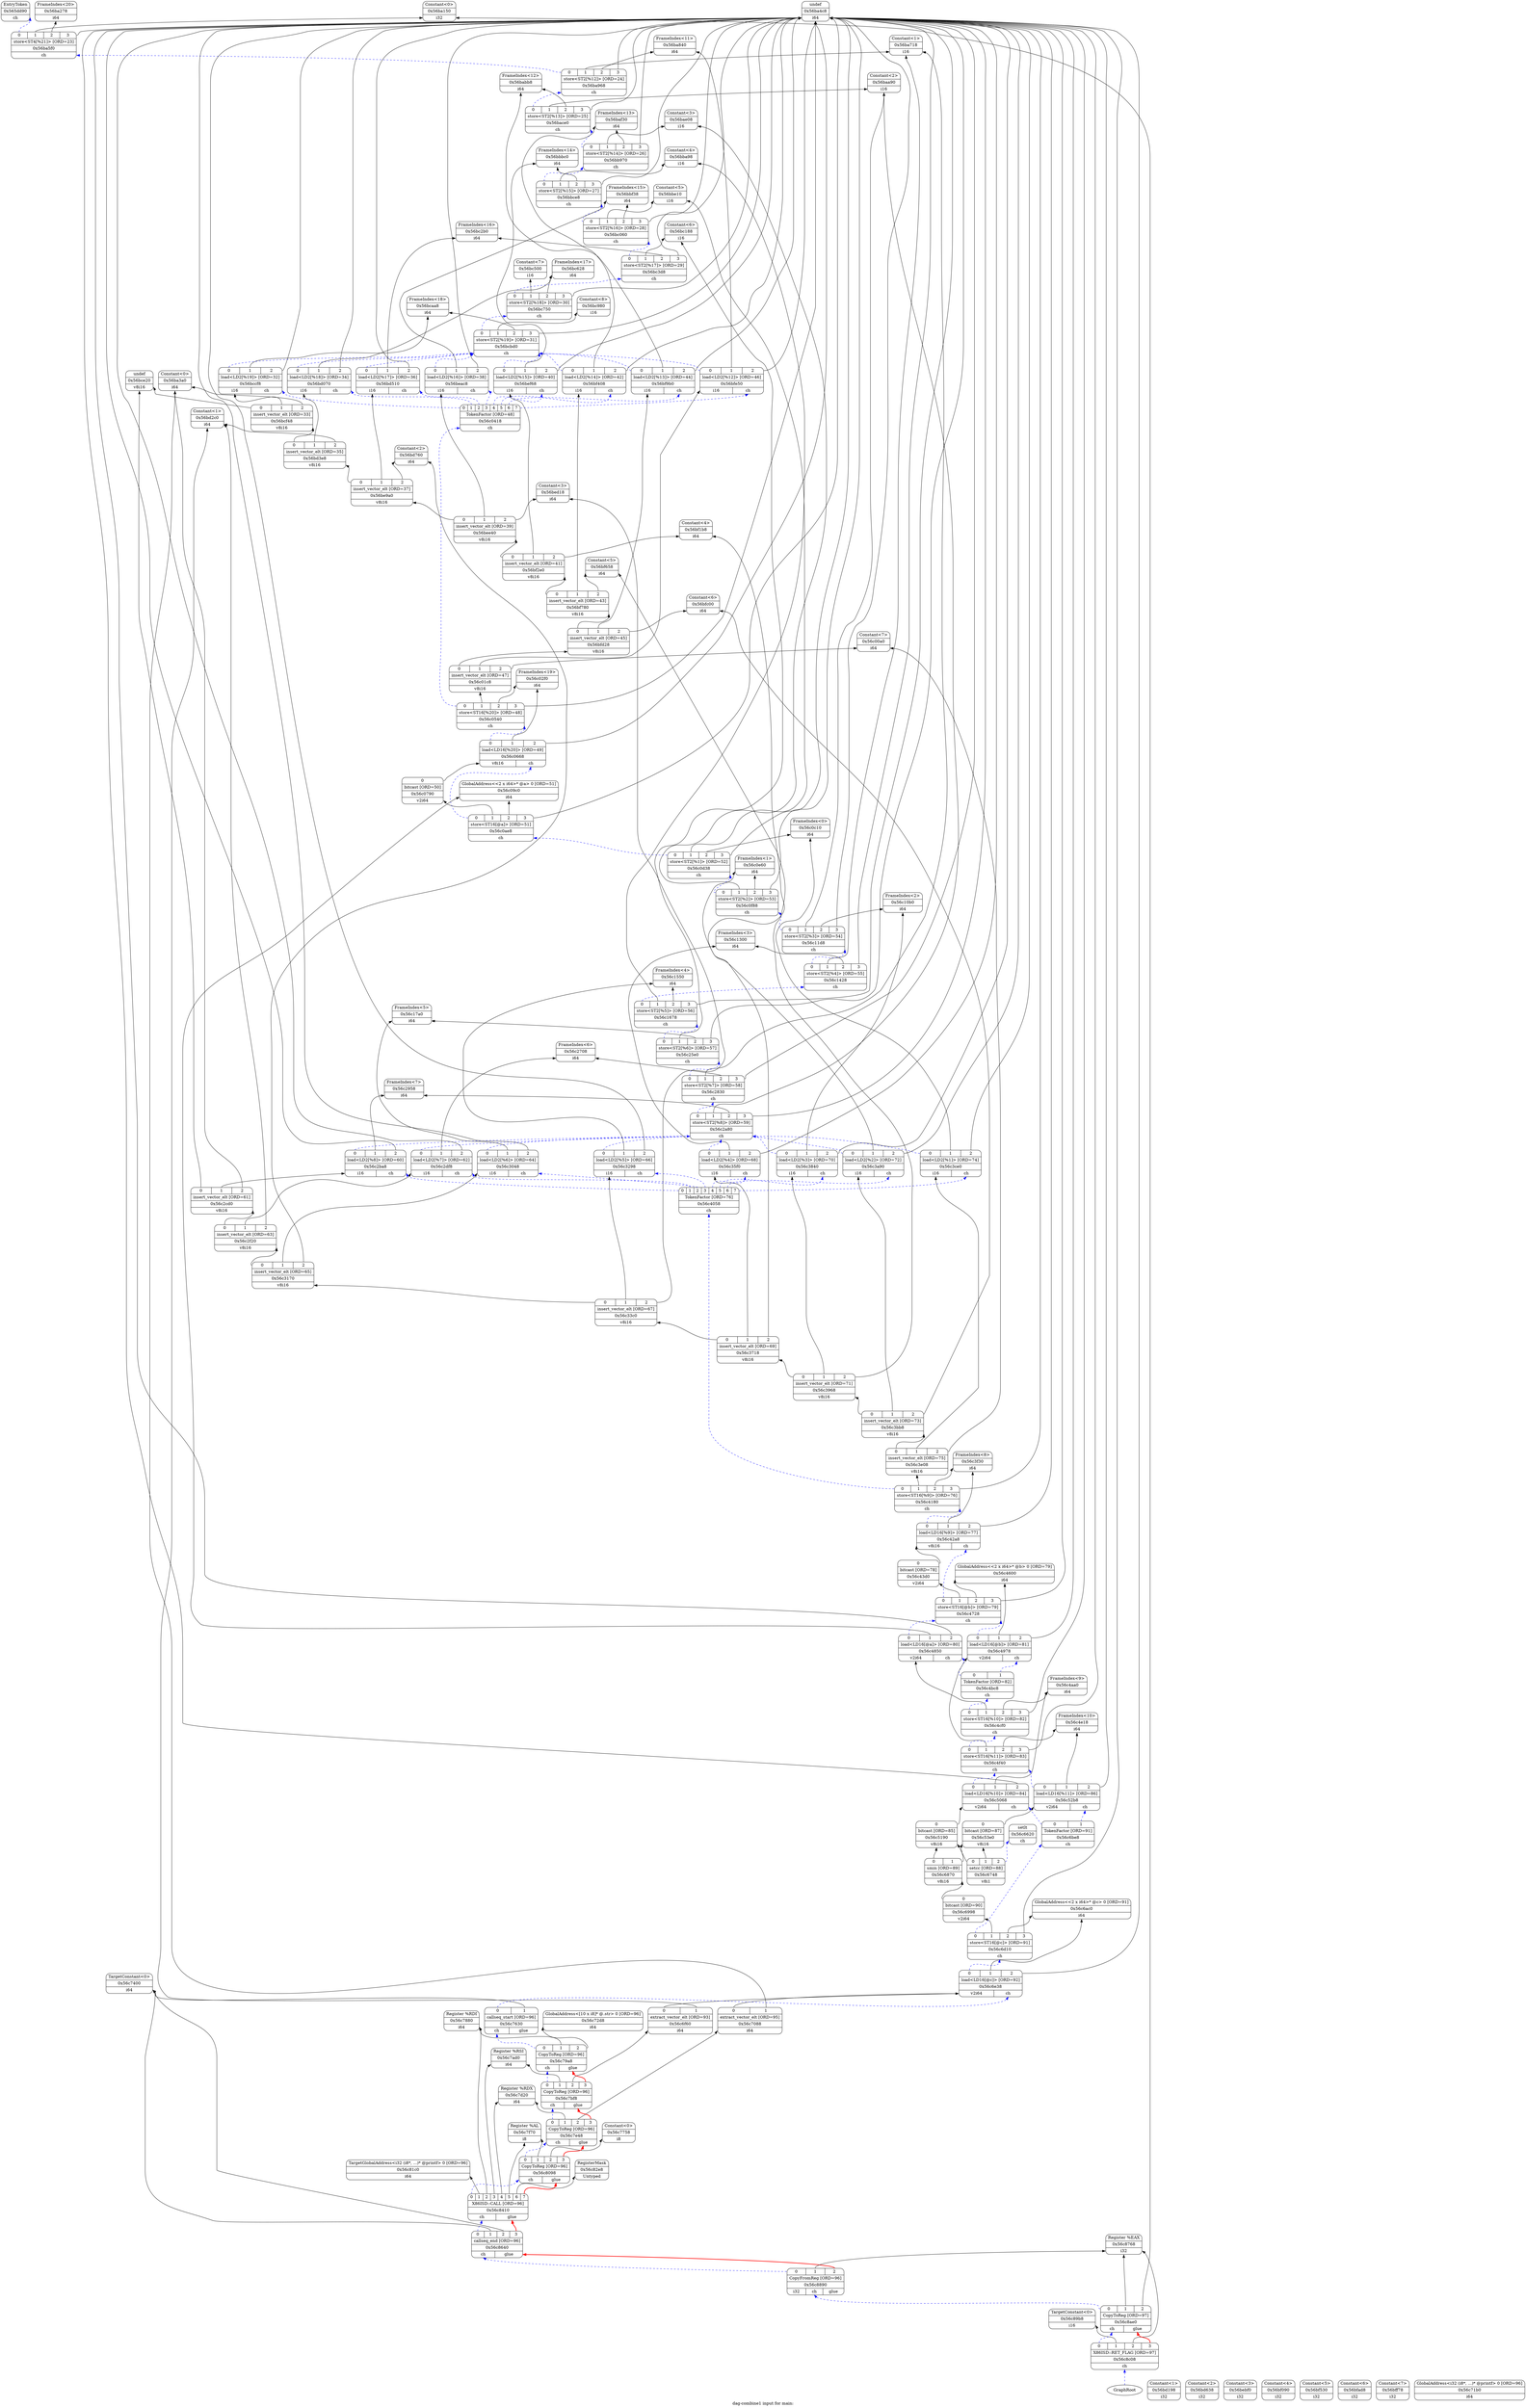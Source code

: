 digraph "dag-combine1 input for main:" {
	rankdir="BT";
	label="dag-combine1 input for main:";

	Node0x565dd90 [shape=record,shape=Mrecord,label="{EntryToken|0x565dd90|{<d0>ch}}"];
	Node0x56ba150 [shape=record,shape=Mrecord,label="{Constant\<0\>|0x56ba150|{<d0>i32}}"];
	Node0x56ba278 [shape=record,shape=Mrecord,label="{FrameIndex\<20\>|0x56ba278|{<d0>i64}}"];
	Node0x56ba3a0 [shape=record,shape=Mrecord,label="{Constant\<0\>|0x56ba3a0|{<d0>i64}}"];
	Node0x56ba4c8 [shape=record,shape=Mrecord,label="{undef|0x56ba4c8|{<d0>i64}}"];
	Node0x56ba5f0 [shape=record,shape=Mrecord,label="{{<s0>0|<s1>1|<s2>2|<s3>3}|store\<ST4[%21]\> [ORD=23]|0x56ba5f0|{<d0>ch}}"];
	Node0x56ba5f0:s0 -> Node0x565dd90:d0[color=blue,style=dashed];
	Node0x56ba5f0:s1 -> Node0x56ba150:d0;
	Node0x56ba5f0:s2 -> Node0x56ba278:d0;
	Node0x56ba5f0:s3 -> Node0x56ba4c8:d0;
	Node0x56ba718 [shape=record,shape=Mrecord,label="{Constant\<1\>|0x56ba718|{<d0>i16}}"];
	Node0x56ba840 [shape=record,shape=Mrecord,label="{FrameIndex\<11\>|0x56ba840|{<d0>i64}}"];
	Node0x56ba968 [shape=record,shape=Mrecord,label="{{<s0>0|<s1>1|<s2>2|<s3>3}|store\<ST2[%12]\> [ORD=24]|0x56ba968|{<d0>ch}}"];
	Node0x56ba968:s0 -> Node0x56ba5f0:d0[color=blue,style=dashed];
	Node0x56ba968:s1 -> Node0x56ba718:d0;
	Node0x56ba968:s2 -> Node0x56ba840:d0;
	Node0x56ba968:s3 -> Node0x56ba4c8:d0;
	Node0x56baa90 [shape=record,shape=Mrecord,label="{Constant\<2\>|0x56baa90|{<d0>i16}}"];
	Node0x56babb8 [shape=record,shape=Mrecord,label="{FrameIndex\<12\>|0x56babb8|{<d0>i64}}"];
	Node0x56bace0 [shape=record,shape=Mrecord,label="{{<s0>0|<s1>1|<s2>2|<s3>3}|store\<ST2[%13]\> [ORD=25]|0x56bace0|{<d0>ch}}"];
	Node0x56bace0:s0 -> Node0x56ba968:d0[color=blue,style=dashed];
	Node0x56bace0:s1 -> Node0x56baa90:d0;
	Node0x56bace0:s2 -> Node0x56babb8:d0;
	Node0x56bace0:s3 -> Node0x56ba4c8:d0;
	Node0x56bae08 [shape=record,shape=Mrecord,label="{Constant\<3\>|0x56bae08|{<d0>i16}}"];
	Node0x56baf30 [shape=record,shape=Mrecord,label="{FrameIndex\<13\>|0x56baf30|{<d0>i64}}"];
	Node0x56bb970 [shape=record,shape=Mrecord,label="{{<s0>0|<s1>1|<s2>2|<s3>3}|store\<ST2[%14]\> [ORD=26]|0x56bb970|{<d0>ch}}"];
	Node0x56bb970:s0 -> Node0x56bace0:d0[color=blue,style=dashed];
	Node0x56bb970:s1 -> Node0x56bae08:d0;
	Node0x56bb970:s2 -> Node0x56baf30:d0;
	Node0x56bb970:s3 -> Node0x56ba4c8:d0;
	Node0x56bba98 [shape=record,shape=Mrecord,label="{Constant\<4\>|0x56bba98|{<d0>i16}}"];
	Node0x56bbbc0 [shape=record,shape=Mrecord,label="{FrameIndex\<14\>|0x56bbbc0|{<d0>i64}}"];
	Node0x56bbce8 [shape=record,shape=Mrecord,label="{{<s0>0|<s1>1|<s2>2|<s3>3}|store\<ST2[%15]\> [ORD=27]|0x56bbce8|{<d0>ch}}"];
	Node0x56bbce8:s0 -> Node0x56bb970:d0[color=blue,style=dashed];
	Node0x56bbce8:s1 -> Node0x56bba98:d0;
	Node0x56bbce8:s2 -> Node0x56bbbc0:d0;
	Node0x56bbce8:s3 -> Node0x56ba4c8:d0;
	Node0x56bbe10 [shape=record,shape=Mrecord,label="{Constant\<5\>|0x56bbe10|{<d0>i16}}"];
	Node0x56bbf38 [shape=record,shape=Mrecord,label="{FrameIndex\<15\>|0x56bbf38|{<d0>i64}}"];
	Node0x56bc060 [shape=record,shape=Mrecord,label="{{<s0>0|<s1>1|<s2>2|<s3>3}|store\<ST2[%16]\> [ORD=28]|0x56bc060|{<d0>ch}}"];
	Node0x56bc060:s0 -> Node0x56bbce8:d0[color=blue,style=dashed];
	Node0x56bc060:s1 -> Node0x56bbe10:d0;
	Node0x56bc060:s2 -> Node0x56bbf38:d0;
	Node0x56bc060:s3 -> Node0x56ba4c8:d0;
	Node0x56bc188 [shape=record,shape=Mrecord,label="{Constant\<6\>|0x56bc188|{<d0>i16}}"];
	Node0x56bc2b0 [shape=record,shape=Mrecord,label="{FrameIndex\<16\>|0x56bc2b0|{<d0>i64}}"];
	Node0x56bc3d8 [shape=record,shape=Mrecord,label="{{<s0>0|<s1>1|<s2>2|<s3>3}|store\<ST2[%17]\> [ORD=29]|0x56bc3d8|{<d0>ch}}"];
	Node0x56bc3d8:s0 -> Node0x56bc060:d0[color=blue,style=dashed];
	Node0x56bc3d8:s1 -> Node0x56bc188:d0;
	Node0x56bc3d8:s2 -> Node0x56bc2b0:d0;
	Node0x56bc3d8:s3 -> Node0x56ba4c8:d0;
	Node0x56bc500 [shape=record,shape=Mrecord,label="{Constant\<7\>|0x56bc500|{<d0>i16}}"];
	Node0x56bc628 [shape=record,shape=Mrecord,label="{FrameIndex\<17\>|0x56bc628|{<d0>i64}}"];
	Node0x56bc750 [shape=record,shape=Mrecord,label="{{<s0>0|<s1>1|<s2>2|<s3>3}|store\<ST2[%18]\> [ORD=30]|0x56bc750|{<d0>ch}}"];
	Node0x56bc750:s0 -> Node0x56bc3d8:d0[color=blue,style=dashed];
	Node0x56bc750:s1 -> Node0x56bc500:d0;
	Node0x56bc750:s2 -> Node0x56bc628:d0;
	Node0x56bc750:s3 -> Node0x56ba4c8:d0;
	Node0x56bc980 [shape=record,shape=Mrecord,label="{Constant\<8\>|0x56bc980|{<d0>i16}}"];
	Node0x56bcaa8 [shape=record,shape=Mrecord,label="{FrameIndex\<18\>|0x56bcaa8|{<d0>i64}}"];
	Node0x56bcbd0 [shape=record,shape=Mrecord,label="{{<s0>0|<s1>1|<s2>2|<s3>3}|store\<ST2[%19]\> [ORD=31]|0x56bcbd0|{<d0>ch}}"];
	Node0x56bcbd0:s0 -> Node0x56bc750:d0[color=blue,style=dashed];
	Node0x56bcbd0:s1 -> Node0x56bc980:d0;
	Node0x56bcbd0:s2 -> Node0x56bcaa8:d0;
	Node0x56bcbd0:s3 -> Node0x56ba4c8:d0;
	Node0x56bccf8 [shape=record,shape=Mrecord,label="{{<s0>0|<s1>1|<s2>2}|load\<LD2[%19]\> [ORD=32]|0x56bccf8|{<d0>i16|<d1>ch}}"];
	Node0x56bccf8:s0 -> Node0x56bcbd0:d0[color=blue,style=dashed];
	Node0x56bccf8:s1 -> Node0x56bcaa8:d0;
	Node0x56bccf8:s2 -> Node0x56ba4c8:d0;
	Node0x56bce20 [shape=record,shape=Mrecord,label="{undef|0x56bce20|{<d0>v8i16}}"];
	Node0x56bcf48 [shape=record,shape=Mrecord,label="{{<s0>0|<s1>1|<s2>2}|insert_vector_elt [ORD=33]|0x56bcf48|{<d0>v8i16}}"];
	Node0x56bcf48:s0 -> Node0x56bce20:d0;
	Node0x56bcf48:s1 -> Node0x56bccf8:d0;
	Node0x56bcf48:s2 -> Node0x56ba3a0:d0;
	Node0x56bd070 [shape=record,shape=Mrecord,label="{{<s0>0|<s1>1|<s2>2}|load\<LD2[%18]\> [ORD=34]|0x56bd070|{<d0>i16|<d1>ch}}"];
	Node0x56bd070:s0 -> Node0x56bcbd0:d0[color=blue,style=dashed];
	Node0x56bd070:s1 -> Node0x56bc628:d0;
	Node0x56bd070:s2 -> Node0x56ba4c8:d0;
	Node0x56bd198 [shape=record,shape=Mrecord,label="{Constant\<1\>|0x56bd198|{<d0>i32}}"];
	Node0x56bd2c0 [shape=record,shape=Mrecord,label="{Constant\<1\>|0x56bd2c0|{<d0>i64}}"];
	Node0x56bd3e8 [shape=record,shape=Mrecord,label="{{<s0>0|<s1>1|<s2>2}|insert_vector_elt [ORD=35]|0x56bd3e8|{<d0>v8i16}}"];
	Node0x56bd3e8:s0 -> Node0x56bcf48:d0;
	Node0x56bd3e8:s1 -> Node0x56bd070:d0;
	Node0x56bd3e8:s2 -> Node0x56bd2c0:d0;
	Node0x56bd510 [shape=record,shape=Mrecord,label="{{<s0>0|<s1>1|<s2>2}|load\<LD2[%17]\> [ORD=36]|0x56bd510|{<d0>i16|<d1>ch}}"];
	Node0x56bd510:s0 -> Node0x56bcbd0:d0[color=blue,style=dashed];
	Node0x56bd510:s1 -> Node0x56bc2b0:d0;
	Node0x56bd510:s2 -> Node0x56ba4c8:d0;
	Node0x56bd638 [shape=record,shape=Mrecord,label="{Constant\<2\>|0x56bd638|{<d0>i32}}"];
	Node0x56bd760 [shape=record,shape=Mrecord,label="{Constant\<2\>|0x56bd760|{<d0>i64}}"];
	Node0x56be9a0 [shape=record,shape=Mrecord,label="{{<s0>0|<s1>1|<s2>2}|insert_vector_elt [ORD=37]|0x56be9a0|{<d0>v8i16}}"];
	Node0x56be9a0:s0 -> Node0x56bd3e8:d0;
	Node0x56be9a0:s1 -> Node0x56bd510:d0;
	Node0x56be9a0:s2 -> Node0x56bd760:d0;
	Node0x56beac8 [shape=record,shape=Mrecord,label="{{<s0>0|<s1>1|<s2>2}|load\<LD2[%16]\> [ORD=38]|0x56beac8|{<d0>i16|<d1>ch}}"];
	Node0x56beac8:s0 -> Node0x56bcbd0:d0[color=blue,style=dashed];
	Node0x56beac8:s1 -> Node0x56bbf38:d0;
	Node0x56beac8:s2 -> Node0x56ba4c8:d0;
	Node0x56bebf0 [shape=record,shape=Mrecord,label="{Constant\<3\>|0x56bebf0|{<d0>i32}}"];
	Node0x56bed18 [shape=record,shape=Mrecord,label="{Constant\<3\>|0x56bed18|{<d0>i64}}"];
	Node0x56bee40 [shape=record,shape=Mrecord,label="{{<s0>0|<s1>1|<s2>2}|insert_vector_elt [ORD=39]|0x56bee40|{<d0>v8i16}}"];
	Node0x56bee40:s0 -> Node0x56be9a0:d0;
	Node0x56bee40:s1 -> Node0x56beac8:d0;
	Node0x56bee40:s2 -> Node0x56bed18:d0;
	Node0x56bef68 [shape=record,shape=Mrecord,label="{{<s0>0|<s1>1|<s2>2}|load\<LD2[%15]\> [ORD=40]|0x56bef68|{<d0>i16|<d1>ch}}"];
	Node0x56bef68:s0 -> Node0x56bcbd0:d0[color=blue,style=dashed];
	Node0x56bef68:s1 -> Node0x56bbbc0:d0;
	Node0x56bef68:s2 -> Node0x56ba4c8:d0;
	Node0x56bf090 [shape=record,shape=Mrecord,label="{Constant\<4\>|0x56bf090|{<d0>i32}}"];
	Node0x56bf1b8 [shape=record,shape=Mrecord,label="{Constant\<4\>|0x56bf1b8|{<d0>i64}}"];
	Node0x56bf2e0 [shape=record,shape=Mrecord,label="{{<s0>0|<s1>1|<s2>2}|insert_vector_elt [ORD=41]|0x56bf2e0|{<d0>v8i16}}"];
	Node0x56bf2e0:s0 -> Node0x56bee40:d0;
	Node0x56bf2e0:s1 -> Node0x56bef68:d0;
	Node0x56bf2e0:s2 -> Node0x56bf1b8:d0;
	Node0x56bf408 [shape=record,shape=Mrecord,label="{{<s0>0|<s1>1|<s2>2}|load\<LD2[%14]\> [ORD=42]|0x56bf408|{<d0>i16|<d1>ch}}"];
	Node0x56bf408:s0 -> Node0x56bcbd0:d0[color=blue,style=dashed];
	Node0x56bf408:s1 -> Node0x56baf30:d0;
	Node0x56bf408:s2 -> Node0x56ba4c8:d0;
	Node0x56bf530 [shape=record,shape=Mrecord,label="{Constant\<5\>|0x56bf530|{<d0>i32}}"];
	Node0x56bf658 [shape=record,shape=Mrecord,label="{Constant\<5\>|0x56bf658|{<d0>i64}}"];
	Node0x56bf780 [shape=record,shape=Mrecord,label="{{<s0>0|<s1>1|<s2>2}|insert_vector_elt [ORD=43]|0x56bf780|{<d0>v8i16}}"];
	Node0x56bf780:s0 -> Node0x56bf2e0:d0;
	Node0x56bf780:s1 -> Node0x56bf408:d0;
	Node0x56bf780:s2 -> Node0x56bf658:d0;
	Node0x56bf9b0 [shape=record,shape=Mrecord,label="{{<s0>0|<s1>1|<s2>2}|load\<LD2[%13]\> [ORD=44]|0x56bf9b0|{<d0>i16|<d1>ch}}"];
	Node0x56bf9b0:s0 -> Node0x56bcbd0:d0[color=blue,style=dashed];
	Node0x56bf9b0:s1 -> Node0x56babb8:d0;
	Node0x56bf9b0:s2 -> Node0x56ba4c8:d0;
	Node0x56bfad8 [shape=record,shape=Mrecord,label="{Constant\<6\>|0x56bfad8|{<d0>i32}}"];
	Node0x56bfc00 [shape=record,shape=Mrecord,label="{Constant\<6\>|0x56bfc00|{<d0>i64}}"];
	Node0x56bfd28 [shape=record,shape=Mrecord,label="{{<s0>0|<s1>1|<s2>2}|insert_vector_elt [ORD=45]|0x56bfd28|{<d0>v8i16}}"];
	Node0x56bfd28:s0 -> Node0x56bf780:d0;
	Node0x56bfd28:s1 -> Node0x56bf9b0:d0;
	Node0x56bfd28:s2 -> Node0x56bfc00:d0;
	Node0x56bfe50 [shape=record,shape=Mrecord,label="{{<s0>0|<s1>1|<s2>2}|load\<LD2[%12]\> [ORD=46]|0x56bfe50|{<d0>i16|<d1>ch}}"];
	Node0x56bfe50:s0 -> Node0x56bcbd0:d0[color=blue,style=dashed];
	Node0x56bfe50:s1 -> Node0x56ba840:d0;
	Node0x56bfe50:s2 -> Node0x56ba4c8:d0;
	Node0x56bff78 [shape=record,shape=Mrecord,label="{Constant\<7\>|0x56bff78|{<d0>i32}}"];
	Node0x56c00a0 [shape=record,shape=Mrecord,label="{Constant\<7\>|0x56c00a0|{<d0>i64}}"];
	Node0x56c01c8 [shape=record,shape=Mrecord,label="{{<s0>0|<s1>1|<s2>2}|insert_vector_elt [ORD=47]|0x56c01c8|{<d0>v8i16}}"];
	Node0x56c01c8:s0 -> Node0x56bfd28:d0;
	Node0x56c01c8:s1 -> Node0x56bfe50:d0;
	Node0x56c01c8:s2 -> Node0x56c00a0:d0;
	Node0x56c02f0 [shape=record,shape=Mrecord,label="{FrameIndex\<19\>|0x56c02f0|{<d0>i64}}"];
	Node0x56c0418 [shape=record,shape=Mrecord,label="{{<s0>0|<s1>1|<s2>2|<s3>3|<s4>4|<s5>5|<s6>6|<s7>7}|TokenFactor [ORD=48]|0x56c0418|{<d0>ch}}"];
	Node0x56c0418:s0 -> Node0x56bccf8:d1[color=blue,style=dashed];
	Node0x56c0418:s1 -> Node0x56bd070:d1[color=blue,style=dashed];
	Node0x56c0418:s2 -> Node0x56bd510:d1[color=blue,style=dashed];
	Node0x56c0418:s3 -> Node0x56beac8:d1[color=blue,style=dashed];
	Node0x56c0418:s4 -> Node0x56bef68:d1[color=blue,style=dashed];
	Node0x56c0418:s5 -> Node0x56bf408:d1[color=blue,style=dashed];
	Node0x56c0418:s6 -> Node0x56bf9b0:d1[color=blue,style=dashed];
	Node0x56c0418:s7 -> Node0x56bfe50:d1[color=blue,style=dashed];
	Node0x56c0540 [shape=record,shape=Mrecord,label="{{<s0>0|<s1>1|<s2>2|<s3>3}|store\<ST16[%20]\> [ORD=48]|0x56c0540|{<d0>ch}}"];
	Node0x56c0540:s0 -> Node0x56c0418:d0[color=blue,style=dashed];
	Node0x56c0540:s1 -> Node0x56c01c8:d0;
	Node0x56c0540:s2 -> Node0x56c02f0:d0;
	Node0x56c0540:s3 -> Node0x56ba4c8:d0;
	Node0x56c0668 [shape=record,shape=Mrecord,label="{{<s0>0|<s1>1|<s2>2}|load\<LD16[%20]\> [ORD=49]|0x56c0668|{<d0>v8i16|<d1>ch}}"];
	Node0x56c0668:s0 -> Node0x56c0540:d0[color=blue,style=dashed];
	Node0x56c0668:s1 -> Node0x56c02f0:d0;
	Node0x56c0668:s2 -> Node0x56ba4c8:d0;
	Node0x56c0790 [shape=record,shape=Mrecord,label="{{<s0>0}|bitcast [ORD=50]|0x56c0790|{<d0>v2i64}}"];
	Node0x56c0790:s0 -> Node0x56c0668:d0;
	Node0x56c09c0 [shape=record,shape=Mrecord,label="{GlobalAddress\<\<2 x i64\>* @a\> 0 [ORD=51]|0x56c09c0|{<d0>i64}}"];
	Node0x56c0ae8 [shape=record,shape=Mrecord,label="{{<s0>0|<s1>1|<s2>2|<s3>3}|store\<ST16[@a]\> [ORD=51]|0x56c0ae8|{<d0>ch}}"];
	Node0x56c0ae8:s0 -> Node0x56c0668:d1[color=blue,style=dashed];
	Node0x56c0ae8:s1 -> Node0x56c0790:d0;
	Node0x56c0ae8:s2 -> Node0x56c09c0:d0;
	Node0x56c0ae8:s3 -> Node0x56ba4c8:d0;
	Node0x56c0c10 [shape=record,shape=Mrecord,label="{FrameIndex\<0\>|0x56c0c10|{<d0>i64}}"];
	Node0x56c0d38 [shape=record,shape=Mrecord,label="{{<s0>0|<s1>1|<s2>2|<s3>3}|store\<ST2[%1]\> [ORD=52]|0x56c0d38|{<d0>ch}}"];
	Node0x56c0d38:s0 -> Node0x56c0ae8:d0[color=blue,style=dashed];
	Node0x56c0d38:s1 -> Node0x56bbe10:d0;
	Node0x56c0d38:s2 -> Node0x56c0c10:d0;
	Node0x56c0d38:s3 -> Node0x56ba4c8:d0;
	Node0x56c0e60 [shape=record,shape=Mrecord,label="{FrameIndex\<1\>|0x56c0e60|{<d0>i64}}"];
	Node0x56c0f88 [shape=record,shape=Mrecord,label="{{<s0>0|<s1>1|<s2>2|<s3>3}|store\<ST2[%2]\> [ORD=53]|0x56c0f88|{<d0>ch}}"];
	Node0x56c0f88:s0 -> Node0x56c0d38:d0[color=blue,style=dashed];
	Node0x56c0f88:s1 -> Node0x56bae08:d0;
	Node0x56c0f88:s2 -> Node0x56c0e60:d0;
	Node0x56c0f88:s3 -> Node0x56ba4c8:d0;
	Node0x56c10b0 [shape=record,shape=Mrecord,label="{FrameIndex\<2\>|0x56c10b0|{<d0>i64}}"];
	Node0x56c11d8 [shape=record,shape=Mrecord,label="{{<s0>0|<s1>1|<s2>2|<s3>3}|store\<ST2[%3]\> [ORD=54]|0x56c11d8|{<d0>ch}}"];
	Node0x56c11d8:s0 -> Node0x56c0f88:d0[color=blue,style=dashed];
	Node0x56c11d8:s1 -> Node0x56baa90:d0;
	Node0x56c11d8:s2 -> Node0x56c10b0:d0;
	Node0x56c11d8:s3 -> Node0x56ba4c8:d0;
	Node0x56c1300 [shape=record,shape=Mrecord,label="{FrameIndex\<3\>|0x56c1300|{<d0>i64}}"];
	Node0x56c1428 [shape=record,shape=Mrecord,label="{{<s0>0|<s1>1|<s2>2|<s3>3}|store\<ST2[%4]\> [ORD=55]|0x56c1428|{<d0>ch}}"];
	Node0x56c1428:s0 -> Node0x56c11d8:d0[color=blue,style=dashed];
	Node0x56c1428:s1 -> Node0x56ba718:d0;
	Node0x56c1428:s2 -> Node0x56c1300:d0;
	Node0x56c1428:s3 -> Node0x56ba4c8:d0;
	Node0x56c1550 [shape=record,shape=Mrecord,label="{FrameIndex\<4\>|0x56c1550|{<d0>i64}}"];
	Node0x56c1678 [shape=record,shape=Mrecord,label="{{<s0>0|<s1>1|<s2>2|<s3>3}|store\<ST2[%5]\> [ORD=56]|0x56c1678|{<d0>ch}}"];
	Node0x56c1678:s0 -> Node0x56c1428:d0[color=blue,style=dashed];
	Node0x56c1678:s1 -> Node0x56bba98:d0;
	Node0x56c1678:s2 -> Node0x56c1550:d0;
	Node0x56c1678:s3 -> Node0x56ba4c8:d0;
	Node0x56c17a0 [shape=record,shape=Mrecord,label="{FrameIndex\<5\>|0x56c17a0|{<d0>i64}}"];
	Node0x56c25e0 [shape=record,shape=Mrecord,label="{{<s0>0|<s1>1|<s2>2|<s3>3}|store\<ST2[%6]\> [ORD=57]|0x56c25e0|{<d0>ch}}"];
	Node0x56c25e0:s0 -> Node0x56c1678:d0[color=blue,style=dashed];
	Node0x56c25e0:s1 -> Node0x56bc188:d0;
	Node0x56c25e0:s2 -> Node0x56c17a0:d0;
	Node0x56c25e0:s3 -> Node0x56ba4c8:d0;
	Node0x56c2708 [shape=record,shape=Mrecord,label="{FrameIndex\<6\>|0x56c2708|{<d0>i64}}"];
	Node0x56c2830 [shape=record,shape=Mrecord,label="{{<s0>0|<s1>1|<s2>2|<s3>3}|store\<ST2[%7]\> [ORD=58]|0x56c2830|{<d0>ch}}"];
	Node0x56c2830:s0 -> Node0x56c25e0:d0[color=blue,style=dashed];
	Node0x56c2830:s1 -> Node0x56ba718:d0;
	Node0x56c2830:s2 -> Node0x56c2708:d0;
	Node0x56c2830:s3 -> Node0x56ba4c8:d0;
	Node0x56c2958 [shape=record,shape=Mrecord,label="{FrameIndex\<7\>|0x56c2958|{<d0>i64}}"];
	Node0x56c2a80 [shape=record,shape=Mrecord,label="{{<s0>0|<s1>1|<s2>2|<s3>3}|store\<ST2[%8]\> [ORD=59]|0x56c2a80|{<d0>ch}}"];
	Node0x56c2a80:s0 -> Node0x56c2830:d0[color=blue,style=dashed];
	Node0x56c2a80:s1 -> Node0x56baa90:d0;
	Node0x56c2a80:s2 -> Node0x56c2958:d0;
	Node0x56c2a80:s3 -> Node0x56ba4c8:d0;
	Node0x56c2ba8 [shape=record,shape=Mrecord,label="{{<s0>0|<s1>1|<s2>2}|load\<LD2[%8]\> [ORD=60]|0x56c2ba8|{<d0>i16|<d1>ch}}"];
	Node0x56c2ba8:s0 -> Node0x56c2a80:d0[color=blue,style=dashed];
	Node0x56c2ba8:s1 -> Node0x56c2958:d0;
	Node0x56c2ba8:s2 -> Node0x56ba4c8:d0;
	Node0x56c2cd0 [shape=record,shape=Mrecord,label="{{<s0>0|<s1>1|<s2>2}|insert_vector_elt [ORD=61]|0x56c2cd0|{<d0>v8i16}}"];
	Node0x56c2cd0:s0 -> Node0x56bce20:d0;
	Node0x56c2cd0:s1 -> Node0x56c2ba8:d0;
	Node0x56c2cd0:s2 -> Node0x56ba3a0:d0;
	Node0x56c2df8 [shape=record,shape=Mrecord,label="{{<s0>0|<s1>1|<s2>2}|load\<LD2[%7]\> [ORD=62]|0x56c2df8|{<d0>i16|<d1>ch}}"];
	Node0x56c2df8:s0 -> Node0x56c2a80:d0[color=blue,style=dashed];
	Node0x56c2df8:s1 -> Node0x56c2708:d0;
	Node0x56c2df8:s2 -> Node0x56ba4c8:d0;
	Node0x56c2f20 [shape=record,shape=Mrecord,label="{{<s0>0|<s1>1|<s2>2}|insert_vector_elt [ORD=63]|0x56c2f20|{<d0>v8i16}}"];
	Node0x56c2f20:s0 -> Node0x56c2cd0:d0;
	Node0x56c2f20:s1 -> Node0x56c2df8:d0;
	Node0x56c2f20:s2 -> Node0x56bd2c0:d0;
	Node0x56c3048 [shape=record,shape=Mrecord,label="{{<s0>0|<s1>1|<s2>2}|load\<LD2[%6]\> [ORD=64]|0x56c3048|{<d0>i16|<d1>ch}}"];
	Node0x56c3048:s0 -> Node0x56c2a80:d0[color=blue,style=dashed];
	Node0x56c3048:s1 -> Node0x56c17a0:d0;
	Node0x56c3048:s2 -> Node0x56ba4c8:d0;
	Node0x56c3170 [shape=record,shape=Mrecord,label="{{<s0>0|<s1>1|<s2>2}|insert_vector_elt [ORD=65]|0x56c3170|{<d0>v8i16}}"];
	Node0x56c3170:s0 -> Node0x56c2f20:d0;
	Node0x56c3170:s1 -> Node0x56c3048:d0;
	Node0x56c3170:s2 -> Node0x56bd760:d0;
	Node0x56c3298 [shape=record,shape=Mrecord,label="{{<s0>0|<s1>1|<s2>2}|load\<LD2[%5]\> [ORD=66]|0x56c3298|{<d0>i16|<d1>ch}}"];
	Node0x56c3298:s0 -> Node0x56c2a80:d0[color=blue,style=dashed];
	Node0x56c3298:s1 -> Node0x56c1550:d0;
	Node0x56c3298:s2 -> Node0x56ba4c8:d0;
	Node0x56c33c0 [shape=record,shape=Mrecord,label="{{<s0>0|<s1>1|<s2>2}|insert_vector_elt [ORD=67]|0x56c33c0|{<d0>v8i16}}"];
	Node0x56c33c0:s0 -> Node0x56c3170:d0;
	Node0x56c33c0:s1 -> Node0x56c3298:d0;
	Node0x56c33c0:s2 -> Node0x56bed18:d0;
	Node0x56c35f0 [shape=record,shape=Mrecord,label="{{<s0>0|<s1>1|<s2>2}|load\<LD2[%4]\> [ORD=68]|0x56c35f0|{<d0>i16|<d1>ch}}"];
	Node0x56c35f0:s0 -> Node0x56c2a80:d0[color=blue,style=dashed];
	Node0x56c35f0:s1 -> Node0x56c1300:d0;
	Node0x56c35f0:s2 -> Node0x56ba4c8:d0;
	Node0x56c3718 [shape=record,shape=Mrecord,label="{{<s0>0|<s1>1|<s2>2}|insert_vector_elt [ORD=69]|0x56c3718|{<d0>v8i16}}"];
	Node0x56c3718:s0 -> Node0x56c33c0:d0;
	Node0x56c3718:s1 -> Node0x56c35f0:d0;
	Node0x56c3718:s2 -> Node0x56bf1b8:d0;
	Node0x56c3840 [shape=record,shape=Mrecord,label="{{<s0>0|<s1>1|<s2>2}|load\<LD2[%3]\> [ORD=70]|0x56c3840|{<d0>i16|<d1>ch}}"];
	Node0x56c3840:s0 -> Node0x56c2a80:d0[color=blue,style=dashed];
	Node0x56c3840:s1 -> Node0x56c10b0:d0;
	Node0x56c3840:s2 -> Node0x56ba4c8:d0;
	Node0x56c3968 [shape=record,shape=Mrecord,label="{{<s0>0|<s1>1|<s2>2}|insert_vector_elt [ORD=71]|0x56c3968|{<d0>v8i16}}"];
	Node0x56c3968:s0 -> Node0x56c3718:d0;
	Node0x56c3968:s1 -> Node0x56c3840:d0;
	Node0x56c3968:s2 -> Node0x56bf658:d0;
	Node0x56c3a90 [shape=record,shape=Mrecord,label="{{<s0>0|<s1>1|<s2>2}|load\<LD2[%2]\> [ORD=72]|0x56c3a90|{<d0>i16|<d1>ch}}"];
	Node0x56c3a90:s0 -> Node0x56c2a80:d0[color=blue,style=dashed];
	Node0x56c3a90:s1 -> Node0x56c0e60:d0;
	Node0x56c3a90:s2 -> Node0x56ba4c8:d0;
	Node0x56c3bb8 [shape=record,shape=Mrecord,label="{{<s0>0|<s1>1|<s2>2}|insert_vector_elt [ORD=73]|0x56c3bb8|{<d0>v8i16}}"];
	Node0x56c3bb8:s0 -> Node0x56c3968:d0;
	Node0x56c3bb8:s1 -> Node0x56c3a90:d0;
	Node0x56c3bb8:s2 -> Node0x56bfc00:d0;
	Node0x56c3ce0 [shape=record,shape=Mrecord,label="{{<s0>0|<s1>1|<s2>2}|load\<LD2[%1]\> [ORD=74]|0x56c3ce0|{<d0>i16|<d1>ch}}"];
	Node0x56c3ce0:s0 -> Node0x56c2a80:d0[color=blue,style=dashed];
	Node0x56c3ce0:s1 -> Node0x56c0c10:d0;
	Node0x56c3ce0:s2 -> Node0x56ba4c8:d0;
	Node0x56c3e08 [shape=record,shape=Mrecord,label="{{<s0>0|<s1>1|<s2>2}|insert_vector_elt [ORD=75]|0x56c3e08|{<d0>v8i16}}"];
	Node0x56c3e08:s0 -> Node0x56c3bb8:d0;
	Node0x56c3e08:s1 -> Node0x56c3ce0:d0;
	Node0x56c3e08:s2 -> Node0x56c00a0:d0;
	Node0x56c3f30 [shape=record,shape=Mrecord,label="{FrameIndex\<8\>|0x56c3f30|{<d0>i64}}"];
	Node0x56c4058 [shape=record,shape=Mrecord,label="{{<s0>0|<s1>1|<s2>2|<s3>3|<s4>4|<s5>5|<s6>6|<s7>7}|TokenFactor [ORD=76]|0x56c4058|{<d0>ch}}"];
	Node0x56c4058:s0 -> Node0x56c2ba8:d1[color=blue,style=dashed];
	Node0x56c4058:s1 -> Node0x56c2df8:d1[color=blue,style=dashed];
	Node0x56c4058:s2 -> Node0x56c3048:d1[color=blue,style=dashed];
	Node0x56c4058:s3 -> Node0x56c3298:d1[color=blue,style=dashed];
	Node0x56c4058:s4 -> Node0x56c35f0:d1[color=blue,style=dashed];
	Node0x56c4058:s5 -> Node0x56c3840:d1[color=blue,style=dashed];
	Node0x56c4058:s6 -> Node0x56c3a90:d1[color=blue,style=dashed];
	Node0x56c4058:s7 -> Node0x56c3ce0:d1[color=blue,style=dashed];
	Node0x56c4180 [shape=record,shape=Mrecord,label="{{<s0>0|<s1>1|<s2>2|<s3>3}|store\<ST16[%9]\> [ORD=76]|0x56c4180|{<d0>ch}}"];
	Node0x56c4180:s0 -> Node0x56c4058:d0[color=blue,style=dashed];
	Node0x56c4180:s1 -> Node0x56c3e08:d0;
	Node0x56c4180:s2 -> Node0x56c3f30:d0;
	Node0x56c4180:s3 -> Node0x56ba4c8:d0;
	Node0x56c42a8 [shape=record,shape=Mrecord,label="{{<s0>0|<s1>1|<s2>2}|load\<LD16[%9]\> [ORD=77]|0x56c42a8|{<d0>v8i16|<d1>ch}}"];
	Node0x56c42a8:s0 -> Node0x56c4180:d0[color=blue,style=dashed];
	Node0x56c42a8:s1 -> Node0x56c3f30:d0;
	Node0x56c42a8:s2 -> Node0x56ba4c8:d0;
	Node0x56c43d0 [shape=record,shape=Mrecord,label="{{<s0>0}|bitcast [ORD=78]|0x56c43d0|{<d0>v2i64}}"];
	Node0x56c43d0:s0 -> Node0x56c42a8:d0;
	Node0x56c4600 [shape=record,shape=Mrecord,label="{GlobalAddress\<\<2 x i64\>* @b\> 0 [ORD=79]|0x56c4600|{<d0>i64}}"];
	Node0x56c4728 [shape=record,shape=Mrecord,label="{{<s0>0|<s1>1|<s2>2|<s3>3}|store\<ST16[@b]\> [ORD=79]|0x56c4728|{<d0>ch}}"];
	Node0x56c4728:s0 -> Node0x56c42a8:d1[color=blue,style=dashed];
	Node0x56c4728:s1 -> Node0x56c43d0:d0;
	Node0x56c4728:s2 -> Node0x56c4600:d0;
	Node0x56c4728:s3 -> Node0x56ba4c8:d0;
	Node0x56c4850 [shape=record,shape=Mrecord,label="{{<s0>0|<s1>1|<s2>2}|load\<LD16[@a]\> [ORD=80]|0x56c4850|{<d0>v2i64|<d1>ch}}"];
	Node0x56c4850:s0 -> Node0x56c4728:d0[color=blue,style=dashed];
	Node0x56c4850:s1 -> Node0x56c09c0:d0;
	Node0x56c4850:s2 -> Node0x56ba4c8:d0;
	Node0x56c4978 [shape=record,shape=Mrecord,label="{{<s0>0|<s1>1|<s2>2}|load\<LD16[@b]\> [ORD=81]|0x56c4978|{<d0>v2i64|<d1>ch}}"];
	Node0x56c4978:s0 -> Node0x56c4728:d0[color=blue,style=dashed];
	Node0x56c4978:s1 -> Node0x56c4600:d0;
	Node0x56c4978:s2 -> Node0x56ba4c8:d0;
	Node0x56c4aa0 [shape=record,shape=Mrecord,label="{FrameIndex\<9\>|0x56c4aa0|{<d0>i64}}"];
	Node0x56c4bc8 [shape=record,shape=Mrecord,label="{{<s0>0|<s1>1}|TokenFactor [ORD=82]|0x56c4bc8|{<d0>ch}}"];
	Node0x56c4bc8:s0 -> Node0x56c4850:d1[color=blue,style=dashed];
	Node0x56c4bc8:s1 -> Node0x56c4978:d1[color=blue,style=dashed];
	Node0x56c4cf0 [shape=record,shape=Mrecord,label="{{<s0>0|<s1>1|<s2>2|<s3>3}|store\<ST16[%10]\> [ORD=82]|0x56c4cf0|{<d0>ch}}"];
	Node0x56c4cf0:s0 -> Node0x56c4bc8:d0[color=blue,style=dashed];
	Node0x56c4cf0:s1 -> Node0x56c4850:d0;
	Node0x56c4cf0:s2 -> Node0x56c4aa0:d0;
	Node0x56c4cf0:s3 -> Node0x56ba4c8:d0;
	Node0x56c4e18 [shape=record,shape=Mrecord,label="{FrameIndex\<10\>|0x56c4e18|{<d0>i64}}"];
	Node0x56c4f40 [shape=record,shape=Mrecord,label="{{<s0>0|<s1>1|<s2>2|<s3>3}|store\<ST16[%11]\> [ORD=83]|0x56c4f40|{<d0>ch}}"];
	Node0x56c4f40:s0 -> Node0x56c4cf0:d0[color=blue,style=dashed];
	Node0x56c4f40:s1 -> Node0x56c4978:d0;
	Node0x56c4f40:s2 -> Node0x56c4e18:d0;
	Node0x56c4f40:s3 -> Node0x56ba4c8:d0;
	Node0x56c5068 [shape=record,shape=Mrecord,label="{{<s0>0|<s1>1|<s2>2}|load\<LD16[%10]\> [ORD=84]|0x56c5068|{<d0>v2i64|<d1>ch}}"];
	Node0x56c5068:s0 -> Node0x56c4f40:d0[color=blue,style=dashed];
	Node0x56c5068:s1 -> Node0x56c4aa0:d0;
	Node0x56c5068:s2 -> Node0x56ba4c8:d0;
	Node0x56c5190 [shape=record,shape=Mrecord,label="{{<s0>0}|bitcast [ORD=85]|0x56c5190|{<d0>v8i16}}"];
	Node0x56c5190:s0 -> Node0x56c5068:d0;
	Node0x56c52b8 [shape=record,shape=Mrecord,label="{{<s0>0|<s1>1|<s2>2}|load\<LD16[%11]\> [ORD=86]|0x56c52b8|{<d0>v2i64|<d1>ch}}"];
	Node0x56c52b8:s0 -> Node0x56c4f40:d0[color=blue,style=dashed];
	Node0x56c52b8:s1 -> Node0x56c4e18:d0;
	Node0x56c52b8:s2 -> Node0x56ba4c8:d0;
	Node0x56c53e0 [shape=record,shape=Mrecord,label="{{<s0>0}|bitcast [ORD=87]|0x56c53e0|{<d0>v8i16}}"];
	Node0x56c53e0:s0 -> Node0x56c52b8:d0;
	Node0x56c6620 [shape=record,shape=Mrecord,label="{setlt|0x56c6620|{<d0>ch}}"];
	Node0x56c6748 [shape=record,shape=Mrecord,label="{{<s0>0|<s1>1|<s2>2}|setcc [ORD=88]|0x56c6748|{<d0>v8i1}}"];
	Node0x56c6748:s0 -> Node0x56c5190:d0;
	Node0x56c6748:s1 -> Node0x56c53e0:d0;
	Node0x56c6748:s2 -> Node0x56c6620:d0[color=blue,style=dashed];
	Node0x56c6870 [shape=record,shape=Mrecord,label="{{<s0>0|<s1>1}|smin [ORD=89]|0x56c6870|{<d0>v8i16}}"];
	Node0x56c6870:s0 -> Node0x56c5190:d0;
	Node0x56c6870:s1 -> Node0x56c53e0:d0;
	Node0x56c6998 [shape=record,shape=Mrecord,label="{{<s0>0}|bitcast [ORD=90]|0x56c6998|{<d0>v2i64}}"];
	Node0x56c6998:s0 -> Node0x56c6870:d0;
	Node0x56c6ac0 [shape=record,shape=Mrecord,label="{GlobalAddress\<\<2 x i64\>* @c\> 0 [ORD=91]|0x56c6ac0|{<d0>i64}}"];
	Node0x56c6be8 [shape=record,shape=Mrecord,label="{{<s0>0|<s1>1}|TokenFactor [ORD=91]|0x56c6be8|{<d0>ch}}"];
	Node0x56c6be8:s0 -> Node0x56c5068:d1[color=blue,style=dashed];
	Node0x56c6be8:s1 -> Node0x56c52b8:d1[color=blue,style=dashed];
	Node0x56c6d10 [shape=record,shape=Mrecord,label="{{<s0>0|<s1>1|<s2>2|<s3>3}|store\<ST16[@c]\> [ORD=91]|0x56c6d10|{<d0>ch}}"];
	Node0x56c6d10:s0 -> Node0x56c6be8:d0[color=blue,style=dashed];
	Node0x56c6d10:s1 -> Node0x56c6998:d0;
	Node0x56c6d10:s2 -> Node0x56c6ac0:d0;
	Node0x56c6d10:s3 -> Node0x56ba4c8:d0;
	Node0x56c6e38 [shape=record,shape=Mrecord,label="{{<s0>0|<s1>1|<s2>2}|load\<LD16[@c]\> [ORD=92]|0x56c6e38|{<d0>v2i64|<d1>ch}}"];
	Node0x56c6e38:s0 -> Node0x56c6d10:d0[color=blue,style=dashed];
	Node0x56c6e38:s1 -> Node0x56c6ac0:d0;
	Node0x56c6e38:s2 -> Node0x56ba4c8:d0;
	Node0x56c6f60 [shape=record,shape=Mrecord,label="{{<s0>0|<s1>1}|extract_vector_elt [ORD=93]|0x56c6f60|{<d0>i64}}"];
	Node0x56c6f60:s0 -> Node0x56c6e38:d0;
	Node0x56c6f60:s1 -> Node0x56bd2c0:d0;
	Node0x56c7088 [shape=record,shape=Mrecord,label="{{<s0>0|<s1>1}|extract_vector_elt [ORD=95]|0x56c7088|{<d0>i64}}"];
	Node0x56c7088:s0 -> Node0x56c6e38:d0;
	Node0x56c7088:s1 -> Node0x56ba3a0:d0;
	Node0x56c71b0 [shape=record,shape=Mrecord,label="{GlobalAddress\<i32 (i8*, ...)* @printf\> 0 [ORD=96]|0x56c71b0|{<d0>i64}}"];
	Node0x56c72d8 [shape=record,shape=Mrecord,label="{GlobalAddress\<[10 x i8]* @.str\> 0 [ORD=96]|0x56c72d8|{<d0>i64}}"];
	Node0x56c7400 [shape=record,shape=Mrecord,label="{TargetConstant\<0\>|0x56c7400|{<d0>i64}}"];
	Node0x56c7630 [shape=record,shape=Mrecord,label="{{<s0>0|<s1>1}|callseq_start [ORD=96]|0x56c7630|{<d0>ch|<d1>glue}}"];
	Node0x56c7630:s0 -> Node0x56c6e38:d1[color=blue,style=dashed];
	Node0x56c7630:s1 -> Node0x56c7400:d0;
	Node0x56c7758 [shape=record,shape=Mrecord,label="{Constant\<0\>|0x56c7758|{<d0>i8}}"];
	Node0x56c7880 [shape=record,shape=Mrecord,label="{Register %RDI|0x56c7880|{<d0>i64}}"];
	Node0x56c79a8 [shape=record,shape=Mrecord,label="{{<s0>0|<s1>1|<s2>2}|CopyToReg [ORD=96]|0x56c79a8|{<d0>ch|<d1>glue}}"];
	Node0x56c79a8:s0 -> Node0x56c7630:d0[color=blue,style=dashed];
	Node0x56c79a8:s1 -> Node0x56c7880:d0;
	Node0x56c79a8:s2 -> Node0x56c72d8:d0;
	Node0x56c7ad0 [shape=record,shape=Mrecord,label="{Register %RSI|0x56c7ad0|{<d0>i64}}"];
	Node0x56c7bf8 [shape=record,shape=Mrecord,label="{{<s0>0|<s1>1|<s2>2|<s3>3}|CopyToReg [ORD=96]|0x56c7bf8|{<d0>ch|<d1>glue}}"];
	Node0x56c7bf8:s0 -> Node0x56c79a8:d0[color=blue,style=dashed];
	Node0x56c7bf8:s1 -> Node0x56c7ad0:d0;
	Node0x56c7bf8:s2 -> Node0x56c6f60:d0;
	Node0x56c7bf8:s3 -> Node0x56c79a8:d1[color=red,style=bold];
	Node0x56c7d20 [shape=record,shape=Mrecord,label="{Register %RDX|0x56c7d20|{<d0>i64}}"];
	Node0x56c7e48 [shape=record,shape=Mrecord,label="{{<s0>0|<s1>1|<s2>2|<s3>3}|CopyToReg [ORD=96]|0x56c7e48|{<d0>ch|<d1>glue}}"];
	Node0x56c7e48:s0 -> Node0x56c7bf8:d0[color=blue,style=dashed];
	Node0x56c7e48:s1 -> Node0x56c7d20:d0;
	Node0x56c7e48:s2 -> Node0x56c7088:d0;
	Node0x56c7e48:s3 -> Node0x56c7bf8:d1[color=red,style=bold];
	Node0x56c7f70 [shape=record,shape=Mrecord,label="{Register %AL|0x56c7f70|{<d0>i8}}"];
	Node0x56c8098 [shape=record,shape=Mrecord,label="{{<s0>0|<s1>1|<s2>2|<s3>3}|CopyToReg [ORD=96]|0x56c8098|{<d0>ch|<d1>glue}}"];
	Node0x56c8098:s0 -> Node0x56c7e48:d0[color=blue,style=dashed];
	Node0x56c8098:s1 -> Node0x56c7f70:d0;
	Node0x56c8098:s2 -> Node0x56c7758:d0;
	Node0x56c8098:s3 -> Node0x56c7e48:d1[color=red,style=bold];
	Node0x56c81c0 [shape=record,shape=Mrecord,label="{TargetGlobalAddress\<i32 (i8*, ...)* @printf\> 0 [ORD=96]|0x56c81c0|{<d0>i64}}"];
	Node0x56c82e8 [shape=record,shape=Mrecord,label="{RegisterMask|0x56c82e8|{<d0>Untyped}}"];
	Node0x56c8410 [shape=record,shape=Mrecord,label="{{<s0>0|<s1>1|<s2>2|<s3>3|<s4>4|<s5>5|<s6>6|<s7>7}|X86ISD::CALL [ORD=96]|0x56c8410|{<d0>ch|<d1>glue}}"];
	Node0x56c8410:s0 -> Node0x56c8098:d0[color=blue,style=dashed];
	Node0x56c8410:s1 -> Node0x56c81c0:d0;
	Node0x56c8410:s2 -> Node0x56c7880:d0;
	Node0x56c8410:s3 -> Node0x56c7ad0:d0;
	Node0x56c8410:s4 -> Node0x56c7d20:d0;
	Node0x56c8410:s5 -> Node0x56c7f70:d0;
	Node0x56c8410:s6 -> Node0x56c82e8:d0;
	Node0x56c8410:s7 -> Node0x56c8098:d1[color=red,style=bold];
	Node0x56c8640 [shape=record,shape=Mrecord,label="{{<s0>0|<s1>1|<s2>2|<s3>3}|callseq_end [ORD=96]|0x56c8640|{<d0>ch|<d1>glue}}"];
	Node0x56c8640:s0 -> Node0x56c8410:d0[color=blue,style=dashed];
	Node0x56c8640:s1 -> Node0x56c7400:d0;
	Node0x56c8640:s2 -> Node0x56c7400:d0;
	Node0x56c8640:s3 -> Node0x56c8410:d1[color=red,style=bold];
	Node0x56c8768 [shape=record,shape=Mrecord,label="{Register %EAX|0x56c8768|{<d0>i32}}"];
	Node0x56c8890 [shape=record,shape=Mrecord,label="{{<s0>0|<s1>1|<s2>2}|CopyFromReg [ORD=96]|0x56c8890|{<d0>i32|<d1>ch|<d2>glue}}"];
	Node0x56c8890:s0 -> Node0x56c8640:d0[color=blue,style=dashed];
	Node0x56c8890:s1 -> Node0x56c8768:d0;
	Node0x56c8890:s2 -> Node0x56c8640:d1[color=red,style=bold];
	Node0x56c89b8 [shape=record,shape=Mrecord,label="{TargetConstant\<0\>|0x56c89b8|{<d0>i16}}"];
	Node0x56c8ae0 [shape=record,shape=Mrecord,label="{{<s0>0|<s1>1|<s2>2}|CopyToReg [ORD=97]|0x56c8ae0|{<d0>ch|<d1>glue}}"];
	Node0x56c8ae0:s0 -> Node0x56c8890:d1[color=blue,style=dashed];
	Node0x56c8ae0:s1 -> Node0x56c8768:d0;
	Node0x56c8ae0:s2 -> Node0x56ba150:d0;
	Node0x56c8c08 [shape=record,shape=Mrecord,label="{{<s0>0|<s1>1|<s2>2|<s3>3}|X86ISD::RET_FLAG [ORD=97]|0x56c8c08|{<d0>ch}}"];
	Node0x56c8c08:s0 -> Node0x56c8ae0:d0[color=blue,style=dashed];
	Node0x56c8c08:s1 -> Node0x56c89b8:d0;
	Node0x56c8c08:s2 -> Node0x56c8768:d0;
	Node0x56c8c08:s3 -> Node0x56c8ae0:d1[color=red,style=bold];
	Node0x0[ plaintext=circle, label ="GraphRoot"];
	Node0x0 -> Node0x56c8c08:d0[color=blue,style=dashed];
}
